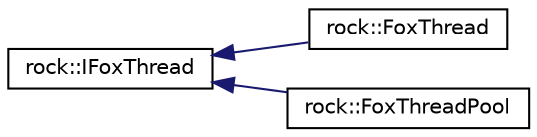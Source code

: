 digraph "类继承关系图"
{
 // LATEX_PDF_SIZE
  edge [fontname="Helvetica",fontsize="10",labelfontname="Helvetica",labelfontsize="10"];
  node [fontname="Helvetica",fontsize="10",shape=record];
  rankdir="LR";
  Node0 [label="rock::IFoxThread",height=0.2,width=0.4,color="black", fillcolor="white", style="filled",URL="$classrock_1_1IFoxThread.html",tooltip=" "];
  Node0 -> Node1 [dir="back",color="midnightblue",fontsize="10",style="solid",fontname="Helvetica"];
  Node1 [label="rock::FoxThread",height=0.2,width=0.4,color="black", fillcolor="white", style="filled",URL="$classrock_1_1FoxThread.html",tooltip=" "];
  Node0 -> Node2 [dir="back",color="midnightblue",fontsize="10",style="solid",fontname="Helvetica"];
  Node2 [label="rock::FoxThreadPool",height=0.2,width=0.4,color="black", fillcolor="white", style="filled",URL="$classrock_1_1FoxThreadPool.html",tooltip=" "];
}
